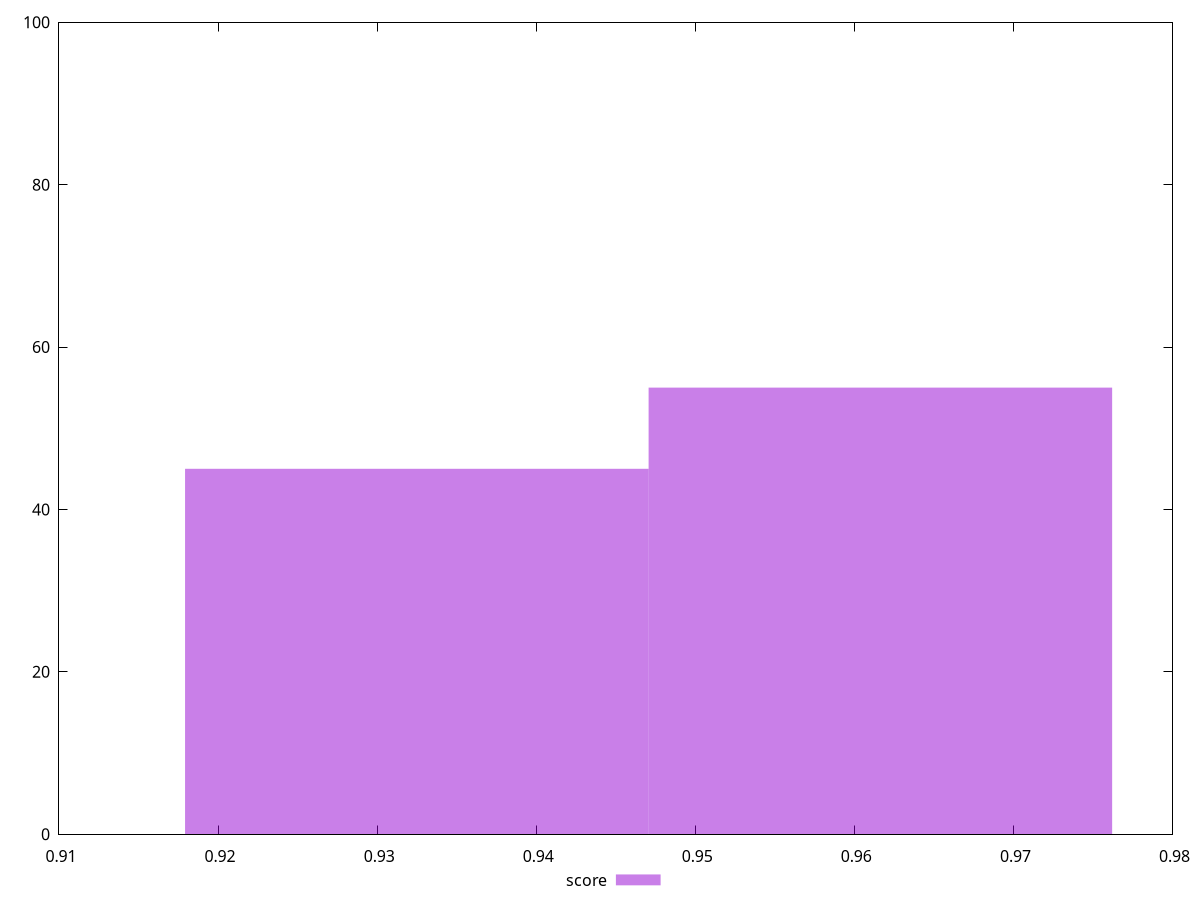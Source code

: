 reset
set terminal svg size 640, 490 enhanced background rgb 'white'
set output "reprap/first-contentful-paint/samples/pages+cached+noexternal/score/histogram.svg"

$score <<EOF
0.9616354282727474 55
0.9324949607493308 45
EOF

set key outside below
set boxwidth 0.029140467523416588
set yrange [0:100]
set style fill transparent solid 0.5 noborder

plot \
  $score title "score" with boxes, \


reset